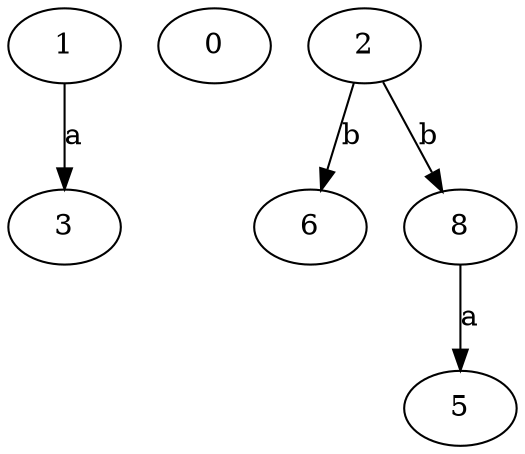 strict digraph  {
3;
0;
5;
1;
6;
2;
8;
1 -> 3  [label=a];
2 -> 6  [label=b];
2 -> 8  [label=b];
8 -> 5  [label=a];
}
